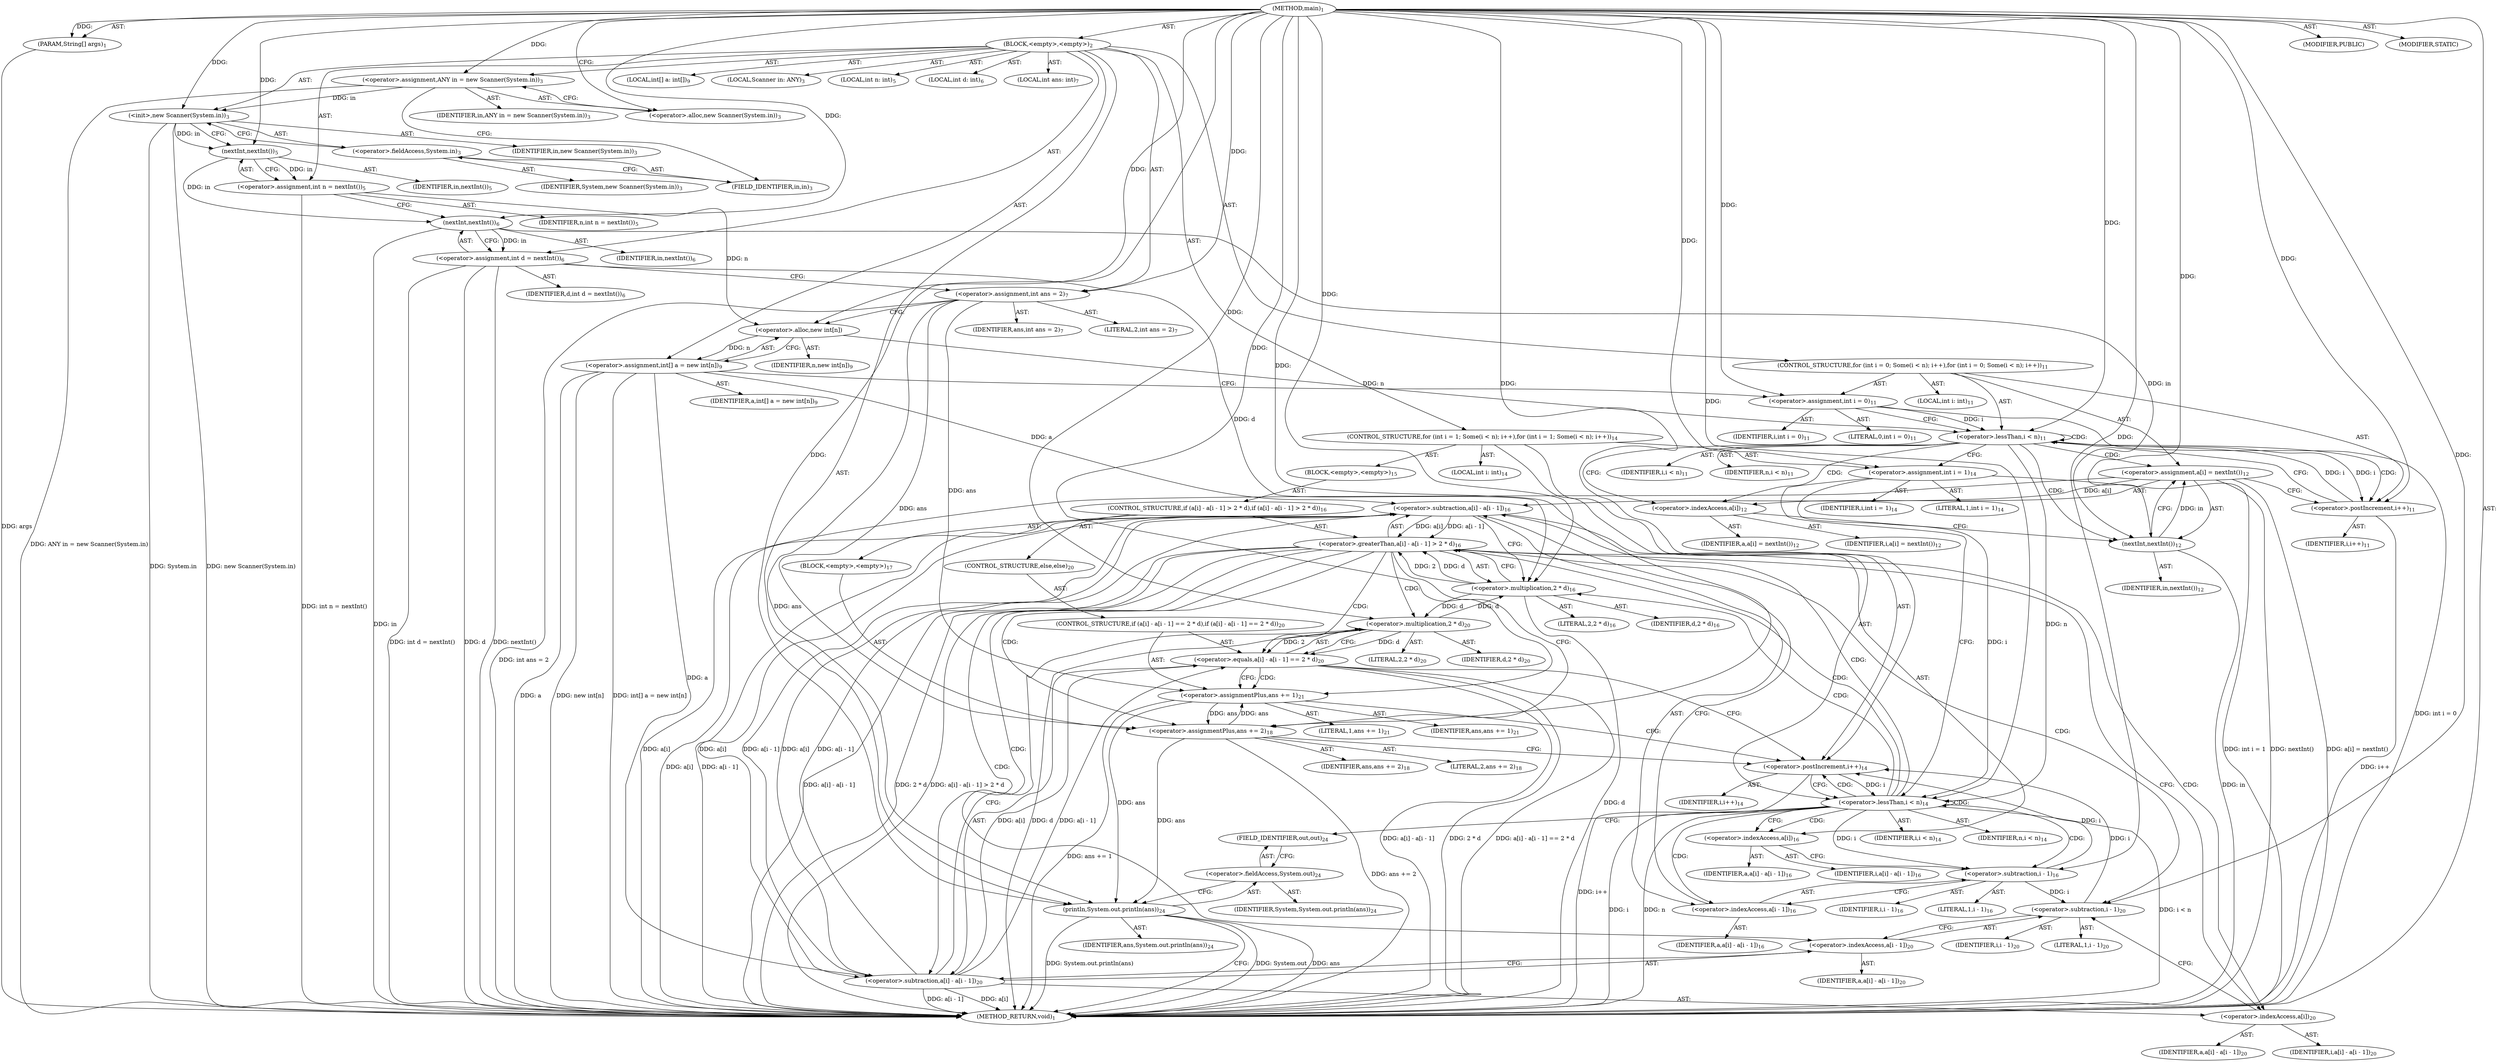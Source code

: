 digraph "main" {  
"19" [label = <(METHOD,main)<SUB>1</SUB>> ]
"20" [label = <(PARAM,String[] args)<SUB>1</SUB>> ]
"21" [label = <(BLOCK,&lt;empty&gt;,&lt;empty&gt;)<SUB>2</SUB>> ]
"4" [label = <(LOCAL,Scanner in: ANY)<SUB>3</SUB>> ]
"22" [label = <(&lt;operator&gt;.assignment,ANY in = new Scanner(System.in))<SUB>3</SUB>> ]
"23" [label = <(IDENTIFIER,in,ANY in = new Scanner(System.in))<SUB>3</SUB>> ]
"24" [label = <(&lt;operator&gt;.alloc,new Scanner(System.in))<SUB>3</SUB>> ]
"25" [label = <(&lt;init&gt;,new Scanner(System.in))<SUB>3</SUB>> ]
"3" [label = <(IDENTIFIER,in,new Scanner(System.in))<SUB>3</SUB>> ]
"26" [label = <(&lt;operator&gt;.fieldAccess,System.in)<SUB>3</SUB>> ]
"27" [label = <(IDENTIFIER,System,new Scanner(System.in))<SUB>3</SUB>> ]
"28" [label = <(FIELD_IDENTIFIER,in,in)<SUB>3</SUB>> ]
"29" [label = <(LOCAL,int n: int)<SUB>5</SUB>> ]
"30" [label = <(&lt;operator&gt;.assignment,int n = nextInt())<SUB>5</SUB>> ]
"31" [label = <(IDENTIFIER,n,int n = nextInt())<SUB>5</SUB>> ]
"32" [label = <(nextInt,nextInt())<SUB>5</SUB>> ]
"33" [label = <(IDENTIFIER,in,nextInt())<SUB>5</SUB>> ]
"34" [label = <(LOCAL,int d: int)<SUB>6</SUB>> ]
"35" [label = <(&lt;operator&gt;.assignment,int d = nextInt())<SUB>6</SUB>> ]
"36" [label = <(IDENTIFIER,d,int d = nextInt())<SUB>6</SUB>> ]
"37" [label = <(nextInt,nextInt())<SUB>6</SUB>> ]
"38" [label = <(IDENTIFIER,in,nextInt())<SUB>6</SUB>> ]
"39" [label = <(LOCAL,int ans: int)<SUB>7</SUB>> ]
"40" [label = <(&lt;operator&gt;.assignment,int ans = 2)<SUB>7</SUB>> ]
"41" [label = <(IDENTIFIER,ans,int ans = 2)<SUB>7</SUB>> ]
"42" [label = <(LITERAL,2,int ans = 2)<SUB>7</SUB>> ]
"43" [label = <(LOCAL,int[] a: int[])<SUB>9</SUB>> ]
"44" [label = <(&lt;operator&gt;.assignment,int[] a = new int[n])<SUB>9</SUB>> ]
"45" [label = <(IDENTIFIER,a,int[] a = new int[n])<SUB>9</SUB>> ]
"46" [label = <(&lt;operator&gt;.alloc,new int[n])> ]
"47" [label = <(IDENTIFIER,n,new int[n])<SUB>9</SUB>> ]
"48" [label = <(CONTROL_STRUCTURE,for (int i = 0; Some(i &lt; n); i++),for (int i = 0; Some(i &lt; n); i++))<SUB>11</SUB>> ]
"49" [label = <(LOCAL,int i: int)<SUB>11</SUB>> ]
"50" [label = <(&lt;operator&gt;.assignment,int i = 0)<SUB>11</SUB>> ]
"51" [label = <(IDENTIFIER,i,int i = 0)<SUB>11</SUB>> ]
"52" [label = <(LITERAL,0,int i = 0)<SUB>11</SUB>> ]
"53" [label = <(&lt;operator&gt;.lessThan,i &lt; n)<SUB>11</SUB>> ]
"54" [label = <(IDENTIFIER,i,i &lt; n)<SUB>11</SUB>> ]
"55" [label = <(IDENTIFIER,n,i &lt; n)<SUB>11</SUB>> ]
"56" [label = <(&lt;operator&gt;.postIncrement,i++)<SUB>11</SUB>> ]
"57" [label = <(IDENTIFIER,i,i++)<SUB>11</SUB>> ]
"58" [label = <(&lt;operator&gt;.assignment,a[i] = nextInt())<SUB>12</SUB>> ]
"59" [label = <(&lt;operator&gt;.indexAccess,a[i])<SUB>12</SUB>> ]
"60" [label = <(IDENTIFIER,a,a[i] = nextInt())<SUB>12</SUB>> ]
"61" [label = <(IDENTIFIER,i,a[i] = nextInt())<SUB>12</SUB>> ]
"62" [label = <(nextInt,nextInt())<SUB>12</SUB>> ]
"63" [label = <(IDENTIFIER,in,nextInt())<SUB>12</SUB>> ]
"64" [label = <(CONTROL_STRUCTURE,for (int i = 1; Some(i &lt; n); i++),for (int i = 1; Some(i &lt; n); i++))<SUB>14</SUB>> ]
"65" [label = <(LOCAL,int i: int)<SUB>14</SUB>> ]
"66" [label = <(&lt;operator&gt;.assignment,int i = 1)<SUB>14</SUB>> ]
"67" [label = <(IDENTIFIER,i,int i = 1)<SUB>14</SUB>> ]
"68" [label = <(LITERAL,1,int i = 1)<SUB>14</SUB>> ]
"69" [label = <(&lt;operator&gt;.lessThan,i &lt; n)<SUB>14</SUB>> ]
"70" [label = <(IDENTIFIER,i,i &lt; n)<SUB>14</SUB>> ]
"71" [label = <(IDENTIFIER,n,i &lt; n)<SUB>14</SUB>> ]
"72" [label = <(&lt;operator&gt;.postIncrement,i++)<SUB>14</SUB>> ]
"73" [label = <(IDENTIFIER,i,i++)<SUB>14</SUB>> ]
"74" [label = <(BLOCK,&lt;empty&gt;,&lt;empty&gt;)<SUB>15</SUB>> ]
"75" [label = <(CONTROL_STRUCTURE,if (a[i] - a[i - 1] &gt; 2 * d),if (a[i] - a[i - 1] &gt; 2 * d))<SUB>16</SUB>> ]
"76" [label = <(&lt;operator&gt;.greaterThan,a[i] - a[i - 1] &gt; 2 * d)<SUB>16</SUB>> ]
"77" [label = <(&lt;operator&gt;.subtraction,a[i] - a[i - 1])<SUB>16</SUB>> ]
"78" [label = <(&lt;operator&gt;.indexAccess,a[i])<SUB>16</SUB>> ]
"79" [label = <(IDENTIFIER,a,a[i] - a[i - 1])<SUB>16</SUB>> ]
"80" [label = <(IDENTIFIER,i,a[i] - a[i - 1])<SUB>16</SUB>> ]
"81" [label = <(&lt;operator&gt;.indexAccess,a[i - 1])<SUB>16</SUB>> ]
"82" [label = <(IDENTIFIER,a,a[i] - a[i - 1])<SUB>16</SUB>> ]
"83" [label = <(&lt;operator&gt;.subtraction,i - 1)<SUB>16</SUB>> ]
"84" [label = <(IDENTIFIER,i,i - 1)<SUB>16</SUB>> ]
"85" [label = <(LITERAL,1,i - 1)<SUB>16</SUB>> ]
"86" [label = <(&lt;operator&gt;.multiplication,2 * d)<SUB>16</SUB>> ]
"87" [label = <(LITERAL,2,2 * d)<SUB>16</SUB>> ]
"88" [label = <(IDENTIFIER,d,2 * d)<SUB>16</SUB>> ]
"89" [label = <(BLOCK,&lt;empty&gt;,&lt;empty&gt;)<SUB>17</SUB>> ]
"90" [label = <(&lt;operator&gt;.assignmentPlus,ans += 2)<SUB>18</SUB>> ]
"91" [label = <(IDENTIFIER,ans,ans += 2)<SUB>18</SUB>> ]
"92" [label = <(LITERAL,2,ans += 2)<SUB>18</SUB>> ]
"93" [label = <(CONTROL_STRUCTURE,else,else)<SUB>20</SUB>> ]
"94" [label = <(CONTROL_STRUCTURE,if (a[i] - a[i - 1] == 2 * d),if (a[i] - a[i - 1] == 2 * d))<SUB>20</SUB>> ]
"95" [label = <(&lt;operator&gt;.equals,a[i] - a[i - 1] == 2 * d)<SUB>20</SUB>> ]
"96" [label = <(&lt;operator&gt;.subtraction,a[i] - a[i - 1])<SUB>20</SUB>> ]
"97" [label = <(&lt;operator&gt;.indexAccess,a[i])<SUB>20</SUB>> ]
"98" [label = <(IDENTIFIER,a,a[i] - a[i - 1])<SUB>20</SUB>> ]
"99" [label = <(IDENTIFIER,i,a[i] - a[i - 1])<SUB>20</SUB>> ]
"100" [label = <(&lt;operator&gt;.indexAccess,a[i - 1])<SUB>20</SUB>> ]
"101" [label = <(IDENTIFIER,a,a[i] - a[i - 1])<SUB>20</SUB>> ]
"102" [label = <(&lt;operator&gt;.subtraction,i - 1)<SUB>20</SUB>> ]
"103" [label = <(IDENTIFIER,i,i - 1)<SUB>20</SUB>> ]
"104" [label = <(LITERAL,1,i - 1)<SUB>20</SUB>> ]
"105" [label = <(&lt;operator&gt;.multiplication,2 * d)<SUB>20</SUB>> ]
"106" [label = <(LITERAL,2,2 * d)<SUB>20</SUB>> ]
"107" [label = <(IDENTIFIER,d,2 * d)<SUB>20</SUB>> ]
"108" [label = <(&lt;operator&gt;.assignmentPlus,ans += 1)<SUB>21</SUB>> ]
"109" [label = <(IDENTIFIER,ans,ans += 1)<SUB>21</SUB>> ]
"110" [label = <(LITERAL,1,ans += 1)<SUB>21</SUB>> ]
"111" [label = <(println,System.out.println(ans))<SUB>24</SUB>> ]
"112" [label = <(&lt;operator&gt;.fieldAccess,System.out)<SUB>24</SUB>> ]
"113" [label = <(IDENTIFIER,System,System.out.println(ans))<SUB>24</SUB>> ]
"114" [label = <(FIELD_IDENTIFIER,out,out)<SUB>24</SUB>> ]
"115" [label = <(IDENTIFIER,ans,System.out.println(ans))<SUB>24</SUB>> ]
"116" [label = <(MODIFIER,PUBLIC)> ]
"117" [label = <(MODIFIER,STATIC)> ]
"118" [label = <(METHOD_RETURN,void)<SUB>1</SUB>> ]
  "19" -> "20"  [ label = "AST: "] 
  "19" -> "21"  [ label = "AST: "] 
  "19" -> "116"  [ label = "AST: "] 
  "19" -> "117"  [ label = "AST: "] 
  "19" -> "118"  [ label = "AST: "] 
  "21" -> "4"  [ label = "AST: "] 
  "21" -> "22"  [ label = "AST: "] 
  "21" -> "25"  [ label = "AST: "] 
  "21" -> "29"  [ label = "AST: "] 
  "21" -> "30"  [ label = "AST: "] 
  "21" -> "34"  [ label = "AST: "] 
  "21" -> "35"  [ label = "AST: "] 
  "21" -> "39"  [ label = "AST: "] 
  "21" -> "40"  [ label = "AST: "] 
  "21" -> "43"  [ label = "AST: "] 
  "21" -> "44"  [ label = "AST: "] 
  "21" -> "48"  [ label = "AST: "] 
  "21" -> "64"  [ label = "AST: "] 
  "21" -> "111"  [ label = "AST: "] 
  "22" -> "23"  [ label = "AST: "] 
  "22" -> "24"  [ label = "AST: "] 
  "25" -> "3"  [ label = "AST: "] 
  "25" -> "26"  [ label = "AST: "] 
  "26" -> "27"  [ label = "AST: "] 
  "26" -> "28"  [ label = "AST: "] 
  "30" -> "31"  [ label = "AST: "] 
  "30" -> "32"  [ label = "AST: "] 
  "32" -> "33"  [ label = "AST: "] 
  "35" -> "36"  [ label = "AST: "] 
  "35" -> "37"  [ label = "AST: "] 
  "37" -> "38"  [ label = "AST: "] 
  "40" -> "41"  [ label = "AST: "] 
  "40" -> "42"  [ label = "AST: "] 
  "44" -> "45"  [ label = "AST: "] 
  "44" -> "46"  [ label = "AST: "] 
  "46" -> "47"  [ label = "AST: "] 
  "48" -> "49"  [ label = "AST: "] 
  "48" -> "50"  [ label = "AST: "] 
  "48" -> "53"  [ label = "AST: "] 
  "48" -> "56"  [ label = "AST: "] 
  "48" -> "58"  [ label = "AST: "] 
  "50" -> "51"  [ label = "AST: "] 
  "50" -> "52"  [ label = "AST: "] 
  "53" -> "54"  [ label = "AST: "] 
  "53" -> "55"  [ label = "AST: "] 
  "56" -> "57"  [ label = "AST: "] 
  "58" -> "59"  [ label = "AST: "] 
  "58" -> "62"  [ label = "AST: "] 
  "59" -> "60"  [ label = "AST: "] 
  "59" -> "61"  [ label = "AST: "] 
  "62" -> "63"  [ label = "AST: "] 
  "64" -> "65"  [ label = "AST: "] 
  "64" -> "66"  [ label = "AST: "] 
  "64" -> "69"  [ label = "AST: "] 
  "64" -> "72"  [ label = "AST: "] 
  "64" -> "74"  [ label = "AST: "] 
  "66" -> "67"  [ label = "AST: "] 
  "66" -> "68"  [ label = "AST: "] 
  "69" -> "70"  [ label = "AST: "] 
  "69" -> "71"  [ label = "AST: "] 
  "72" -> "73"  [ label = "AST: "] 
  "74" -> "75"  [ label = "AST: "] 
  "75" -> "76"  [ label = "AST: "] 
  "75" -> "89"  [ label = "AST: "] 
  "75" -> "93"  [ label = "AST: "] 
  "76" -> "77"  [ label = "AST: "] 
  "76" -> "86"  [ label = "AST: "] 
  "77" -> "78"  [ label = "AST: "] 
  "77" -> "81"  [ label = "AST: "] 
  "78" -> "79"  [ label = "AST: "] 
  "78" -> "80"  [ label = "AST: "] 
  "81" -> "82"  [ label = "AST: "] 
  "81" -> "83"  [ label = "AST: "] 
  "83" -> "84"  [ label = "AST: "] 
  "83" -> "85"  [ label = "AST: "] 
  "86" -> "87"  [ label = "AST: "] 
  "86" -> "88"  [ label = "AST: "] 
  "89" -> "90"  [ label = "AST: "] 
  "90" -> "91"  [ label = "AST: "] 
  "90" -> "92"  [ label = "AST: "] 
  "93" -> "94"  [ label = "AST: "] 
  "94" -> "95"  [ label = "AST: "] 
  "94" -> "108"  [ label = "AST: "] 
  "95" -> "96"  [ label = "AST: "] 
  "95" -> "105"  [ label = "AST: "] 
  "96" -> "97"  [ label = "AST: "] 
  "96" -> "100"  [ label = "AST: "] 
  "97" -> "98"  [ label = "AST: "] 
  "97" -> "99"  [ label = "AST: "] 
  "100" -> "101"  [ label = "AST: "] 
  "100" -> "102"  [ label = "AST: "] 
  "102" -> "103"  [ label = "AST: "] 
  "102" -> "104"  [ label = "AST: "] 
  "105" -> "106"  [ label = "AST: "] 
  "105" -> "107"  [ label = "AST: "] 
  "108" -> "109"  [ label = "AST: "] 
  "108" -> "110"  [ label = "AST: "] 
  "111" -> "112"  [ label = "AST: "] 
  "111" -> "115"  [ label = "AST: "] 
  "112" -> "113"  [ label = "AST: "] 
  "112" -> "114"  [ label = "AST: "] 
  "22" -> "28"  [ label = "CFG: "] 
  "25" -> "32"  [ label = "CFG: "] 
  "30" -> "37"  [ label = "CFG: "] 
  "35" -> "40"  [ label = "CFG: "] 
  "40" -> "46"  [ label = "CFG: "] 
  "44" -> "50"  [ label = "CFG: "] 
  "111" -> "118"  [ label = "CFG: "] 
  "24" -> "22"  [ label = "CFG: "] 
  "26" -> "25"  [ label = "CFG: "] 
  "32" -> "30"  [ label = "CFG: "] 
  "37" -> "35"  [ label = "CFG: "] 
  "46" -> "44"  [ label = "CFG: "] 
  "50" -> "53"  [ label = "CFG: "] 
  "53" -> "59"  [ label = "CFG: "] 
  "53" -> "66"  [ label = "CFG: "] 
  "56" -> "53"  [ label = "CFG: "] 
  "58" -> "56"  [ label = "CFG: "] 
  "66" -> "69"  [ label = "CFG: "] 
  "69" -> "78"  [ label = "CFG: "] 
  "69" -> "114"  [ label = "CFG: "] 
  "72" -> "69"  [ label = "CFG: "] 
  "112" -> "111"  [ label = "CFG: "] 
  "28" -> "26"  [ label = "CFG: "] 
  "59" -> "62"  [ label = "CFG: "] 
  "62" -> "58"  [ label = "CFG: "] 
  "114" -> "112"  [ label = "CFG: "] 
  "76" -> "90"  [ label = "CFG: "] 
  "76" -> "97"  [ label = "CFG: "] 
  "77" -> "86"  [ label = "CFG: "] 
  "86" -> "76"  [ label = "CFG: "] 
  "90" -> "72"  [ label = "CFG: "] 
  "78" -> "83"  [ label = "CFG: "] 
  "81" -> "77"  [ label = "CFG: "] 
  "95" -> "108"  [ label = "CFG: "] 
  "95" -> "72"  [ label = "CFG: "] 
  "108" -> "72"  [ label = "CFG: "] 
  "83" -> "81"  [ label = "CFG: "] 
  "96" -> "105"  [ label = "CFG: "] 
  "105" -> "95"  [ label = "CFG: "] 
  "97" -> "102"  [ label = "CFG: "] 
  "100" -> "96"  [ label = "CFG: "] 
  "102" -> "100"  [ label = "CFG: "] 
  "19" -> "24"  [ label = "CFG: "] 
  "20" -> "118"  [ label = "DDG: args"] 
  "22" -> "118"  [ label = "DDG: ANY in = new Scanner(System.in)"] 
  "25" -> "118"  [ label = "DDG: System.in"] 
  "25" -> "118"  [ label = "DDG: new Scanner(System.in)"] 
  "30" -> "118"  [ label = "DDG: int n = nextInt()"] 
  "35" -> "118"  [ label = "DDG: d"] 
  "37" -> "118"  [ label = "DDG: in"] 
  "35" -> "118"  [ label = "DDG: nextInt()"] 
  "35" -> "118"  [ label = "DDG: int d = nextInt()"] 
  "40" -> "118"  [ label = "DDG: int ans = 2"] 
  "44" -> "118"  [ label = "DDG: a"] 
  "44" -> "118"  [ label = "DDG: new int[n]"] 
  "44" -> "118"  [ label = "DDG: int[] a = new int[n]"] 
  "50" -> "118"  [ label = "DDG: int i = 0"] 
  "66" -> "118"  [ label = "DDG: int i = 1"] 
  "69" -> "118"  [ label = "DDG: i"] 
  "69" -> "118"  [ label = "DDG: n"] 
  "69" -> "118"  [ label = "DDG: i &lt; n"] 
  "111" -> "118"  [ label = "DDG: System.out"] 
  "111" -> "118"  [ label = "DDG: ans"] 
  "111" -> "118"  [ label = "DDG: System.out.println(ans)"] 
  "77" -> "118"  [ label = "DDG: a[i]"] 
  "77" -> "118"  [ label = "DDG: a[i - 1]"] 
  "76" -> "118"  [ label = "DDG: a[i] - a[i - 1]"] 
  "86" -> "118"  [ label = "DDG: d"] 
  "76" -> "118"  [ label = "DDG: 2 * d"] 
  "76" -> "118"  [ label = "DDG: a[i] - a[i - 1] &gt; 2 * d"] 
  "96" -> "118"  [ label = "DDG: a[i]"] 
  "96" -> "118"  [ label = "DDG: a[i - 1]"] 
  "95" -> "118"  [ label = "DDG: a[i] - a[i - 1]"] 
  "105" -> "118"  [ label = "DDG: d"] 
  "95" -> "118"  [ label = "DDG: 2 * d"] 
  "95" -> "118"  [ label = "DDG: a[i] - a[i - 1] == 2 * d"] 
  "108" -> "118"  [ label = "DDG: ans += 1"] 
  "90" -> "118"  [ label = "DDG: ans += 2"] 
  "72" -> "118"  [ label = "DDG: i++"] 
  "58" -> "118"  [ label = "DDG: a[i]"] 
  "62" -> "118"  [ label = "DDG: in"] 
  "58" -> "118"  [ label = "DDG: nextInt()"] 
  "58" -> "118"  [ label = "DDG: a[i] = nextInt()"] 
  "56" -> "118"  [ label = "DDG: i++"] 
  "19" -> "20"  [ label = "DDG: "] 
  "19" -> "22"  [ label = "DDG: "] 
  "32" -> "30"  [ label = "DDG: in"] 
  "37" -> "35"  [ label = "DDG: in"] 
  "19" -> "40"  [ label = "DDG: "] 
  "46" -> "44"  [ label = "DDG: n"] 
  "22" -> "25"  [ label = "DDG: in"] 
  "19" -> "25"  [ label = "DDG: "] 
  "19" -> "50"  [ label = "DDG: "] 
  "62" -> "58"  [ label = "DDG: in"] 
  "19" -> "66"  [ label = "DDG: "] 
  "40" -> "111"  [ label = "DDG: ans"] 
  "108" -> "111"  [ label = "DDG: ans"] 
  "90" -> "111"  [ label = "DDG: ans"] 
  "19" -> "111"  [ label = "DDG: "] 
  "25" -> "32"  [ label = "DDG: in"] 
  "19" -> "32"  [ label = "DDG: "] 
  "32" -> "37"  [ label = "DDG: in"] 
  "19" -> "37"  [ label = "DDG: "] 
  "30" -> "46"  [ label = "DDG: n"] 
  "19" -> "46"  [ label = "DDG: "] 
  "50" -> "53"  [ label = "DDG: i"] 
  "56" -> "53"  [ label = "DDG: i"] 
  "19" -> "53"  [ label = "DDG: "] 
  "46" -> "53"  [ label = "DDG: n"] 
  "53" -> "56"  [ label = "DDG: i"] 
  "19" -> "56"  [ label = "DDG: "] 
  "66" -> "69"  [ label = "DDG: i"] 
  "72" -> "69"  [ label = "DDG: i"] 
  "19" -> "69"  [ label = "DDG: "] 
  "53" -> "69"  [ label = "DDG: n"] 
  "83" -> "72"  [ label = "DDG: i"] 
  "102" -> "72"  [ label = "DDG: i"] 
  "19" -> "72"  [ label = "DDG: "] 
  "37" -> "62"  [ label = "DDG: in"] 
  "19" -> "62"  [ label = "DDG: "] 
  "77" -> "76"  [ label = "DDG: a[i]"] 
  "77" -> "76"  [ label = "DDG: a[i - 1]"] 
  "86" -> "76"  [ label = "DDG: 2"] 
  "86" -> "76"  [ label = "DDG: d"] 
  "19" -> "90"  [ label = "DDG: "] 
  "44" -> "77"  [ label = "DDG: a"] 
  "96" -> "77"  [ label = "DDG: a[i]"] 
  "58" -> "77"  [ label = "DDG: a[i]"] 
  "96" -> "77"  [ label = "DDG: a[i - 1]"] 
  "19" -> "86"  [ label = "DDG: "] 
  "35" -> "86"  [ label = "DDG: d"] 
  "105" -> "86"  [ label = "DDG: d"] 
  "40" -> "90"  [ label = "DDG: ans"] 
  "108" -> "90"  [ label = "DDG: ans"] 
  "19" -> "108"  [ label = "DDG: "] 
  "96" -> "95"  [ label = "DDG: a[i]"] 
  "96" -> "95"  [ label = "DDG: a[i - 1]"] 
  "105" -> "95"  [ label = "DDG: 2"] 
  "105" -> "95"  [ label = "DDG: d"] 
  "40" -> "108"  [ label = "DDG: ans"] 
  "90" -> "108"  [ label = "DDG: ans"] 
  "69" -> "83"  [ label = "DDG: i"] 
  "19" -> "83"  [ label = "DDG: "] 
  "44" -> "96"  [ label = "DDG: a"] 
  "77" -> "96"  [ label = "DDG: a[i]"] 
  "77" -> "96"  [ label = "DDG: a[i - 1]"] 
  "19" -> "105"  [ label = "DDG: "] 
  "86" -> "105"  [ label = "DDG: d"] 
  "83" -> "102"  [ label = "DDG: i"] 
  "19" -> "102"  [ label = "DDG: "] 
  "53" -> "56"  [ label = "CDG: "] 
  "53" -> "59"  [ label = "CDG: "] 
  "53" -> "58"  [ label = "CDG: "] 
  "53" -> "53"  [ label = "CDG: "] 
  "53" -> "62"  [ label = "CDG: "] 
  "69" -> "77"  [ label = "CDG: "] 
  "69" -> "81"  [ label = "CDG: "] 
  "69" -> "72"  [ label = "CDG: "] 
  "69" -> "69"  [ label = "CDG: "] 
  "69" -> "76"  [ label = "CDG: "] 
  "69" -> "83"  [ label = "CDG: "] 
  "69" -> "78"  [ label = "CDG: "] 
  "69" -> "86"  [ label = "CDG: "] 
  "76" -> "96"  [ label = "CDG: "] 
  "76" -> "102"  [ label = "CDG: "] 
  "76" -> "95"  [ label = "CDG: "] 
  "76" -> "97"  [ label = "CDG: "] 
  "76" -> "90"  [ label = "CDG: "] 
  "76" -> "105"  [ label = "CDG: "] 
  "76" -> "100"  [ label = "CDG: "] 
  "95" -> "108"  [ label = "CDG: "] 
}
